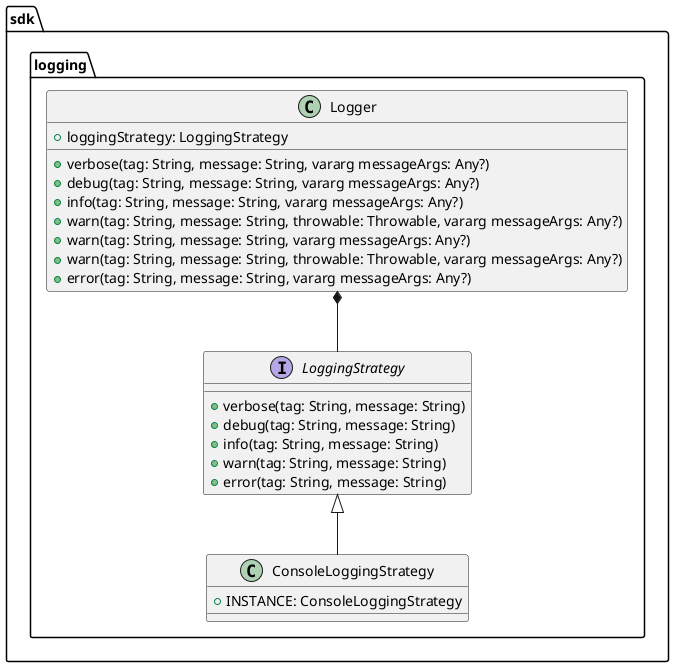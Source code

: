 @startuml
'https://plantuml.com/class-diagram


package sdk {
    package logging {
        class Logger {
            + loggingStrategy: LoggingStrategy
            + verbose(tag: String, message: String, vararg messageArgs: Any?)
            + debug(tag: String, message: String, vararg messageArgs: Any?)
            + info(tag: String, message: String, vararg messageArgs: Any?)
            + warn(tag: String, message: String, throwable: Throwable, vararg messageArgs: Any?)
            + warn(tag: String, message: String, vararg messageArgs: Any?)
            + warn(tag: String, message: String, throwable: Throwable, vararg messageArgs: Any?)
            + error(tag: String, message: String, vararg messageArgs: Any?)
        }
        interface LoggingStrategy {
            + verbose(tag: String, message: String)
            + debug(tag: String, message: String)
            + info(tag: String, message: String)
            + warn(tag: String, message: String)
            + error(tag: String, message: String)
        }
        class ConsoleLoggingStrategy {
            + INSTANCE: ConsoleLoggingStrategy
        }

        LoggingStrategy -up-* Logger
        ConsoleLoggingStrategy -up-|> LoggingStrategy
    }
}

@enduml
